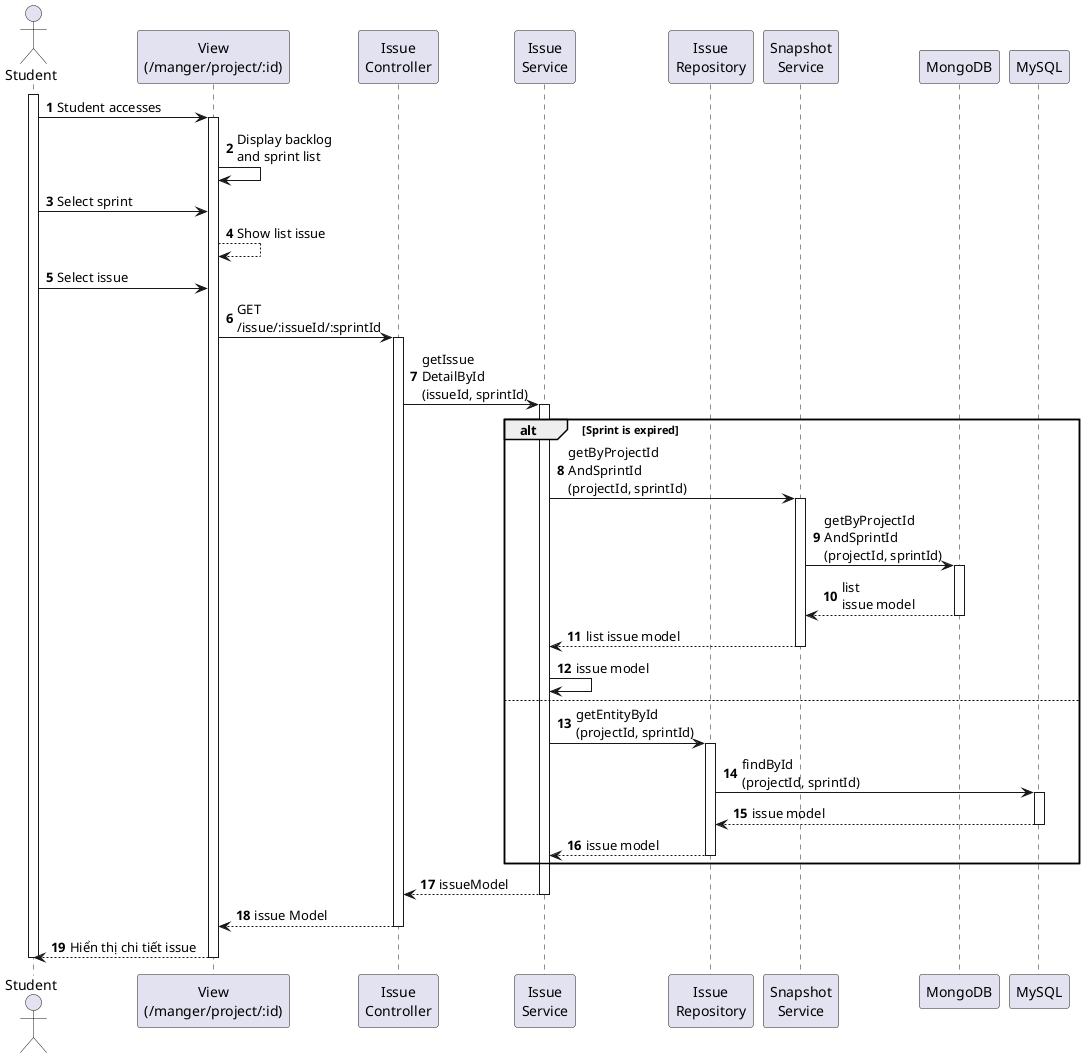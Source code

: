 @startuml

autonumber

actor "Student" as SV

participant "View\n(/manger/project/:id)" as  View
participant "Issue\nController" as  Controller
participant "Issue\nService" as Service
participant "Issue\nRepository" as Repo
participant "Snapshot\nService" as SnapshotService
activate SV
SV -> View : Student accesses
activate View
View -> View : Display backlog\nand sprint list
SV -> View : Select sprint
View --> View: Show list issue
SV -> View: Select issue
View -> Controller : GET \n/issue/:issueId/:sprintId
activate Controller
Controller -> Service : getIssue\nDetailById\n(issueId, sprintId)
activate Service
alt Sprint is expired
    Service -> SnapshotService : getByProjectId\nAndSprintId\n(projectId, sprintId)
    activate SnapshotService
    SnapshotService -> MongoDB: getByProjectId\nAndSprintId\n(projectId, sprintId)
    activate MongoDB
    MongoDB --> SnapshotService:  list\nissue model
    deactivate MongoDB
    SnapshotService --> Service:  list issue model
    deactivate SnapshotService
    Service -> Service:  issue model
else
    Service -> Repo : getEntityById\n(projectId, sprintId)
    activate Repo
    Repo -> MySQL: findById\n(projectId, sprintId)
    activate MySQL
    MySQL --> Repo:  issue model
    deactivate MySQL
    Repo --> Service:  issue model
    deactivate Repo
end

Service --> Controller :  issueModel
deactivate Service
Controller --> View :  issue Model
deactivate Controller
View --> SV : Hiển thị chi tiết issue
deactivate View
deactivate SV
@enduml
